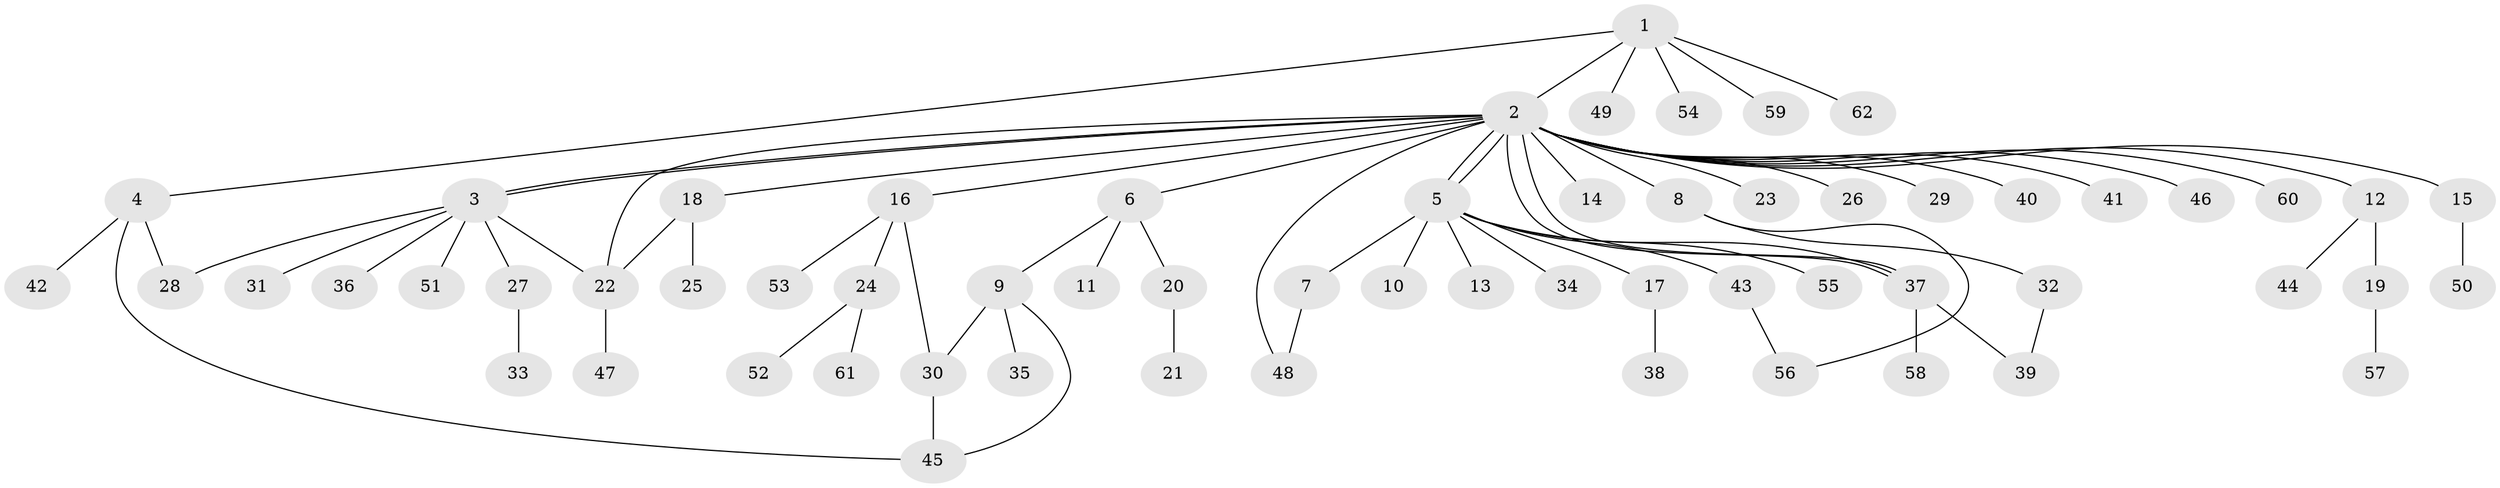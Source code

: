 // Generated by graph-tools (version 1.1) at 2025/01/03/09/25 03:01:43]
// undirected, 62 vertices, 74 edges
graph export_dot {
graph [start="1"]
  node [color=gray90,style=filled];
  1;
  2;
  3;
  4;
  5;
  6;
  7;
  8;
  9;
  10;
  11;
  12;
  13;
  14;
  15;
  16;
  17;
  18;
  19;
  20;
  21;
  22;
  23;
  24;
  25;
  26;
  27;
  28;
  29;
  30;
  31;
  32;
  33;
  34;
  35;
  36;
  37;
  38;
  39;
  40;
  41;
  42;
  43;
  44;
  45;
  46;
  47;
  48;
  49;
  50;
  51;
  52;
  53;
  54;
  55;
  56;
  57;
  58;
  59;
  60;
  61;
  62;
  1 -- 2;
  1 -- 4;
  1 -- 49;
  1 -- 54;
  1 -- 59;
  1 -- 62;
  2 -- 3;
  2 -- 3;
  2 -- 5;
  2 -- 5;
  2 -- 6;
  2 -- 8;
  2 -- 12;
  2 -- 14;
  2 -- 15;
  2 -- 16;
  2 -- 18;
  2 -- 22;
  2 -- 23;
  2 -- 26;
  2 -- 29;
  2 -- 37;
  2 -- 37;
  2 -- 40;
  2 -- 41;
  2 -- 46;
  2 -- 48;
  2 -- 60;
  3 -- 22;
  3 -- 27;
  3 -- 28;
  3 -- 31;
  3 -- 36;
  3 -- 51;
  4 -- 28;
  4 -- 42;
  4 -- 45;
  5 -- 7;
  5 -- 10;
  5 -- 13;
  5 -- 17;
  5 -- 34;
  5 -- 37;
  5 -- 43;
  5 -- 55;
  6 -- 9;
  6 -- 11;
  6 -- 20;
  7 -- 48;
  8 -- 32;
  8 -- 56;
  9 -- 30;
  9 -- 35;
  9 -- 45;
  12 -- 19;
  12 -- 44;
  15 -- 50;
  16 -- 24;
  16 -- 30;
  16 -- 53;
  17 -- 38;
  18 -- 22;
  18 -- 25;
  19 -- 57;
  20 -- 21;
  22 -- 47;
  24 -- 52;
  24 -- 61;
  27 -- 33;
  30 -- 45;
  32 -- 39;
  37 -- 39;
  37 -- 58;
  43 -- 56;
}
